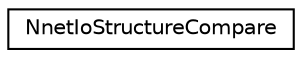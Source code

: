 digraph "Graphical Class Hierarchy"
{
  edge [fontname="Helvetica",fontsize="10",labelfontname="Helvetica",labelfontsize="10"];
  node [fontname="Helvetica",fontsize="10",shape=record];
  rankdir="LR";
  Node0 [label="NnetIoStructureCompare",height=0.2,width=0.4,color="black", fillcolor="white", style="filled",URL="$structkaldi_1_1nnet3_1_1NnetIoStructureCompare.html",tooltip="This comparison object compares just the structural aspects of the NnetIo object (name, indexes, feature dimension) without looking at the value of features. "];
}

